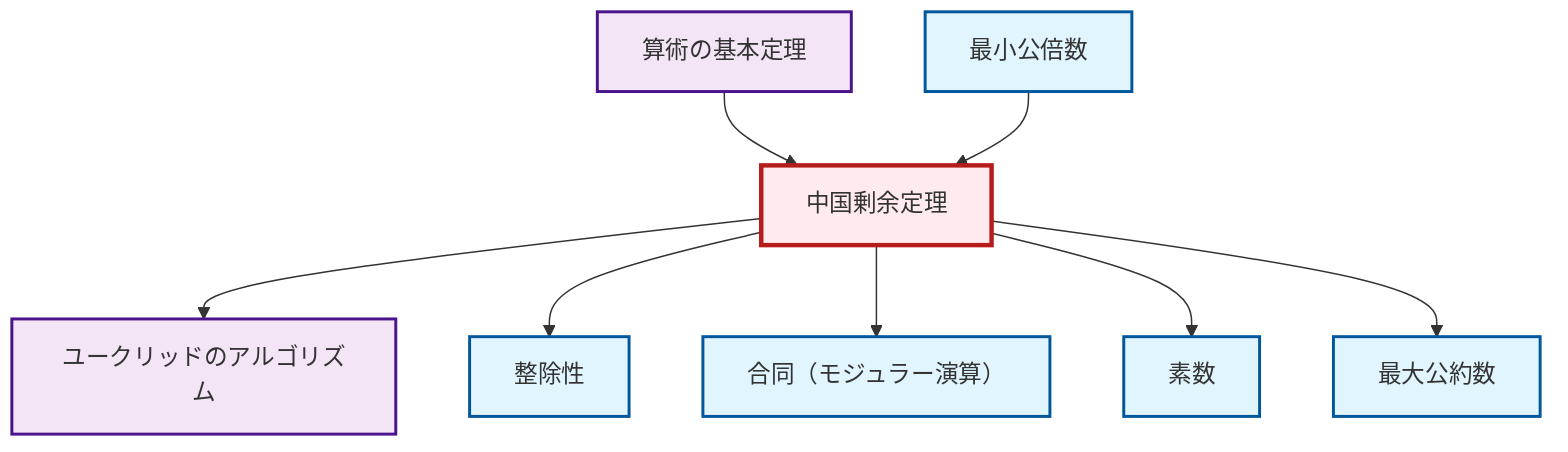 graph TD
    classDef definition fill:#e1f5fe,stroke:#01579b,stroke-width:2px
    classDef theorem fill:#f3e5f5,stroke:#4a148c,stroke-width:2px
    classDef axiom fill:#fff3e0,stroke:#e65100,stroke-width:2px
    classDef example fill:#e8f5e9,stroke:#1b5e20,stroke-width:2px
    classDef current fill:#ffebee,stroke:#b71c1c,stroke-width:3px
    thm-euclidean-algorithm["ユークリッドのアルゴリズム"]:::theorem
    def-prime["素数"]:::definition
    def-congruence["合同（モジュラー演算）"]:::definition
    def-gcd["最大公約数"]:::definition
    def-divisibility["整除性"]:::definition
    thm-fundamental-arithmetic["算術の基本定理"]:::theorem
    def-lcm["最小公倍数"]:::definition
    thm-chinese-remainder["中国剰余定理"]:::theorem
    thm-chinese-remainder --> thm-euclidean-algorithm
    thm-chinese-remainder --> def-divisibility
    thm-chinese-remainder --> def-congruence
    thm-chinese-remainder --> def-prime
    thm-fundamental-arithmetic --> thm-chinese-remainder
    thm-chinese-remainder --> def-gcd
    def-lcm --> thm-chinese-remainder
    class thm-chinese-remainder current